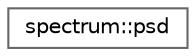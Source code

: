 digraph "Graphical Class Hierarchy"
{
 // LATEX_PDF_SIZE
  bgcolor="transparent";
  edge [fontname=Helvetica,fontsize=10,labelfontname=Helvetica,labelfontsize=10];
  node [fontname=Helvetica,fontsize=10,shape=box,height=0.2,width=0.4];
  rankdir="LR";
  Node0 [label="spectrum::psd",height=0.2,width=0.4,color="grey40", fillcolor="white", style="filled",URL="$interfacespectrum_1_1psd.html",tooltip="Computes the power spectral density (PSD) of a signal via Welch's averaged method."];
}
